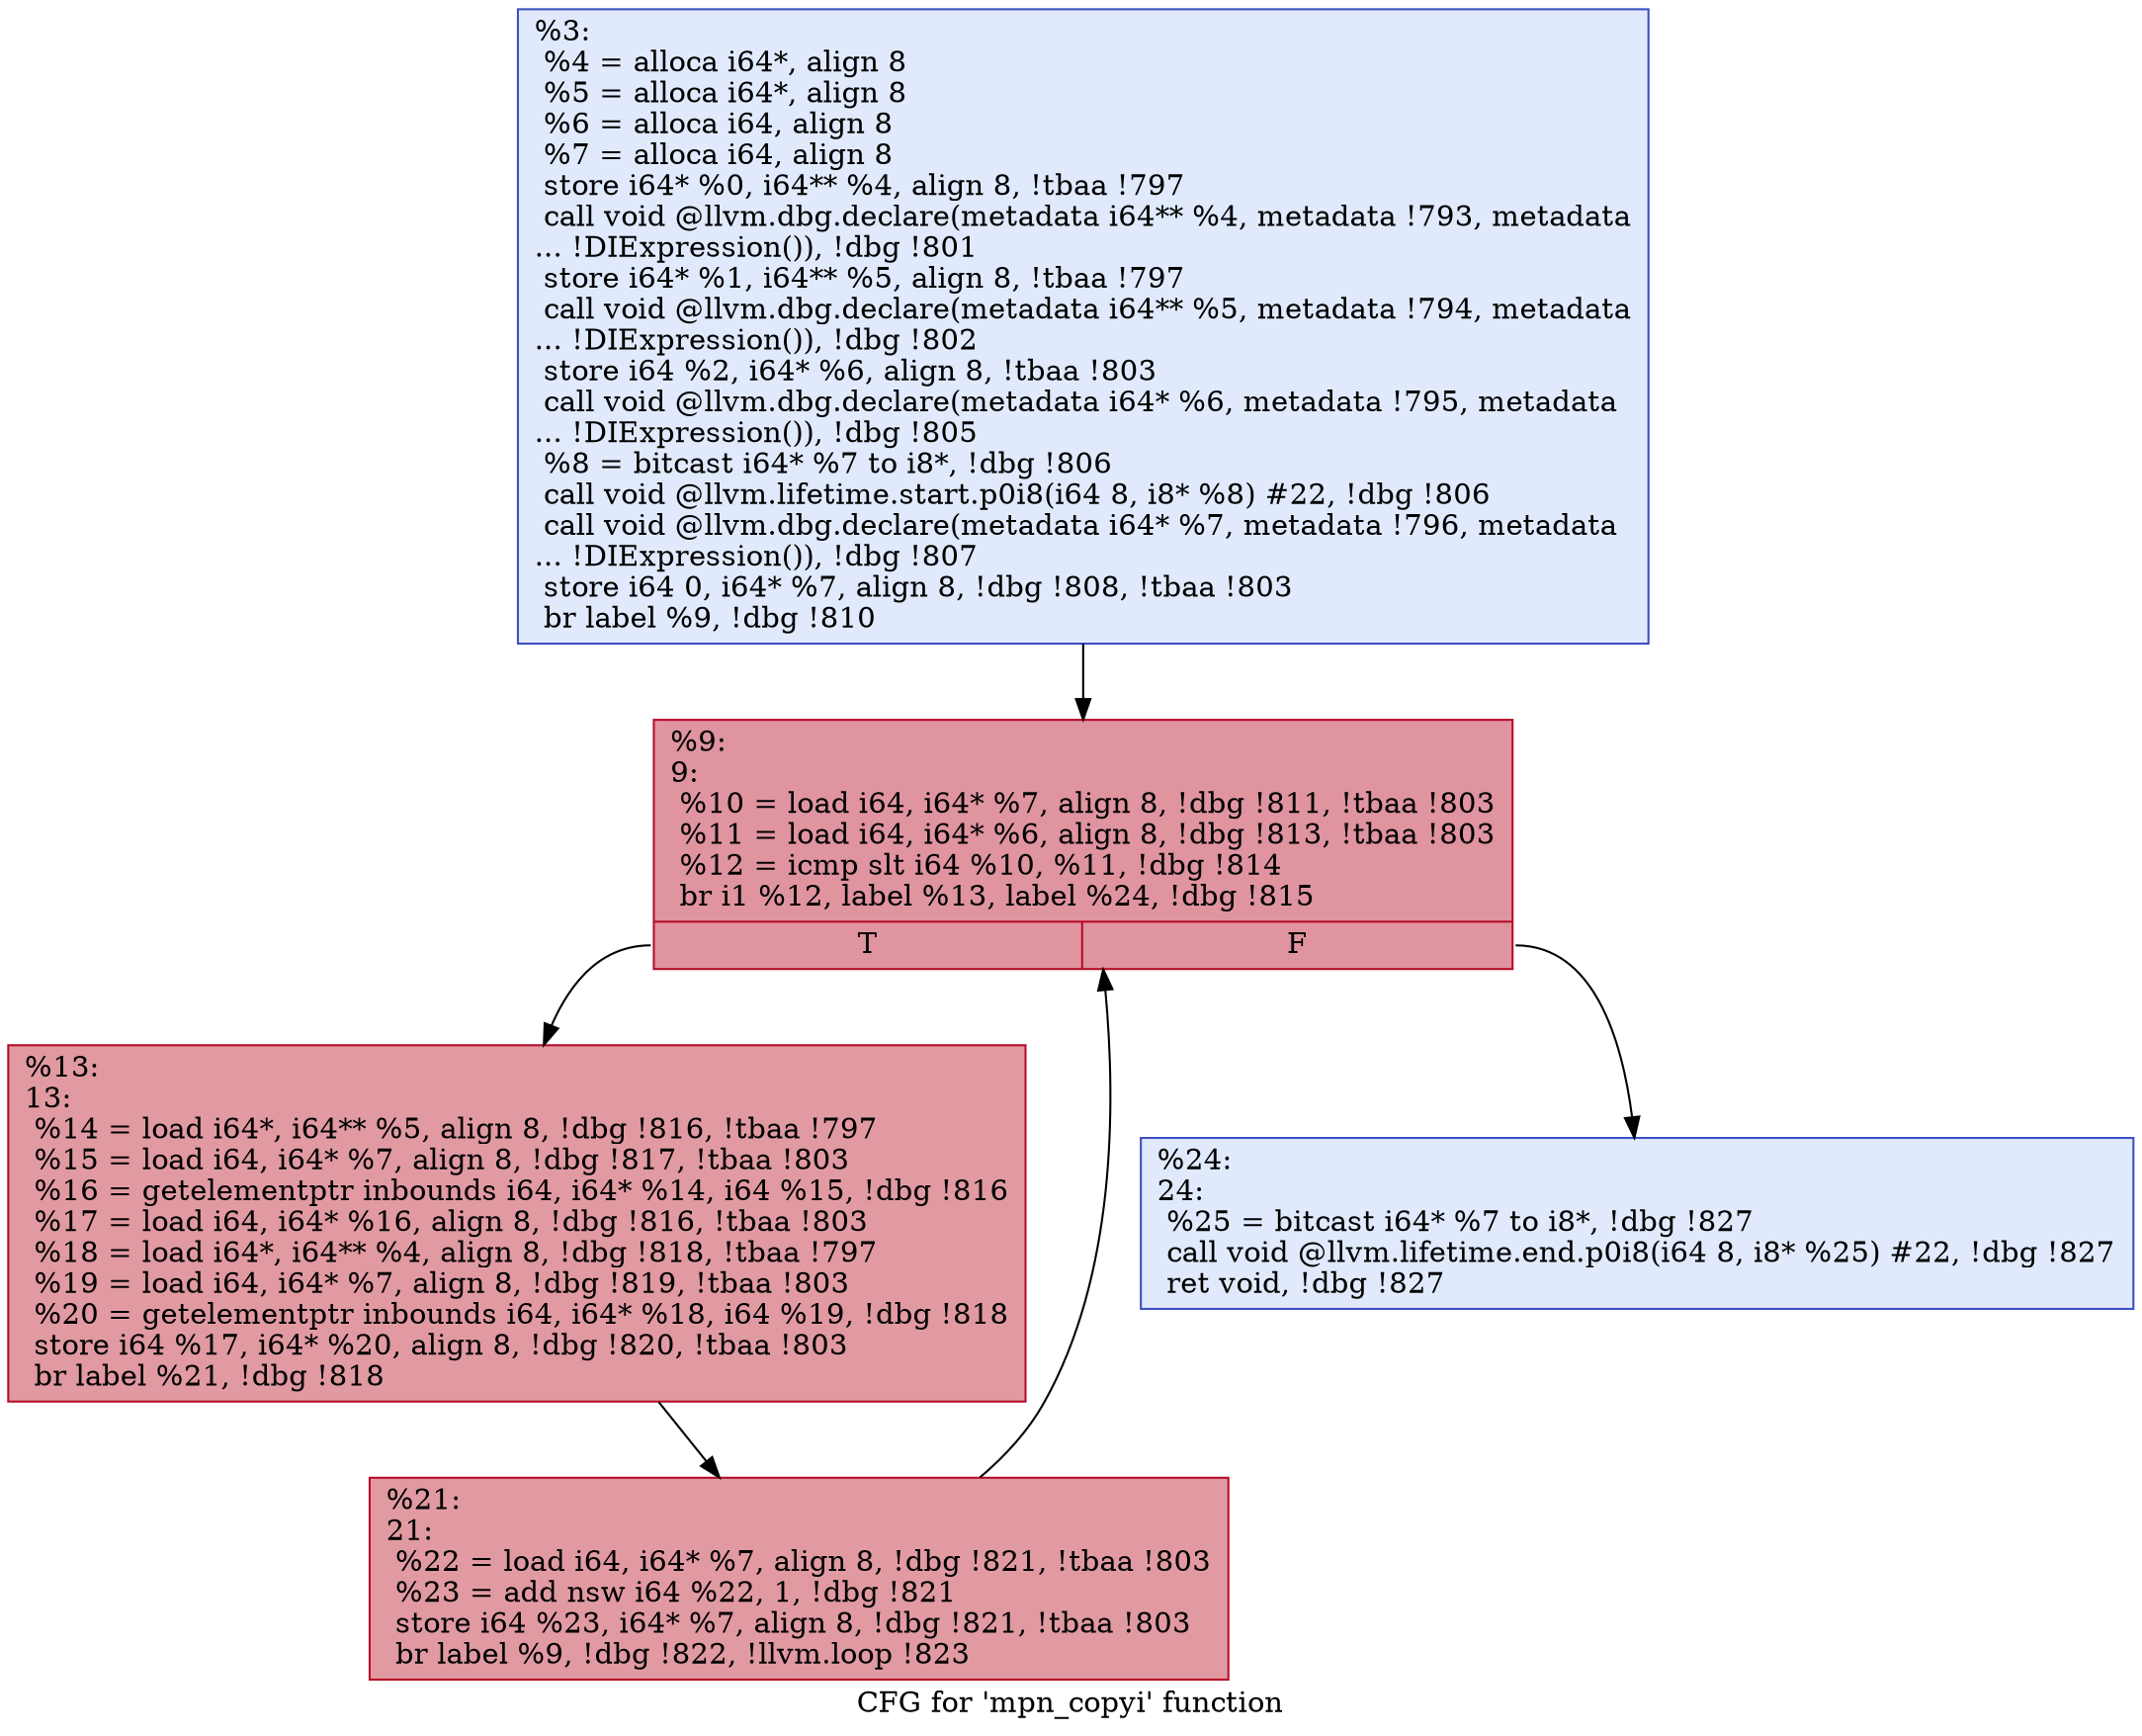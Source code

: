 digraph "CFG for 'mpn_copyi' function" {
	label="CFG for 'mpn_copyi' function";

	Node0x255ee70 [shape=record,color="#3d50c3ff", style=filled, fillcolor="#b9d0f970",label="{%3:\l  %4 = alloca i64*, align 8\l  %5 = alloca i64*, align 8\l  %6 = alloca i64, align 8\l  %7 = alloca i64, align 8\l  store i64* %0, i64** %4, align 8, !tbaa !797\l  call void @llvm.dbg.declare(metadata i64** %4, metadata !793, metadata\l... !DIExpression()), !dbg !801\l  store i64* %1, i64** %5, align 8, !tbaa !797\l  call void @llvm.dbg.declare(metadata i64** %5, metadata !794, metadata\l... !DIExpression()), !dbg !802\l  store i64 %2, i64* %6, align 8, !tbaa !803\l  call void @llvm.dbg.declare(metadata i64* %6, metadata !795, metadata\l... !DIExpression()), !dbg !805\l  %8 = bitcast i64* %7 to i8*, !dbg !806\l  call void @llvm.lifetime.start.p0i8(i64 8, i8* %8) #22, !dbg !806\l  call void @llvm.dbg.declare(metadata i64* %7, metadata !796, metadata\l... !DIExpression()), !dbg !807\l  store i64 0, i64* %7, align 8, !dbg !808, !tbaa !803\l  br label %9, !dbg !810\l}"];
	Node0x255ee70 -> Node0x255eef0;
	Node0x255eef0 [shape=record,color="#b70d28ff", style=filled, fillcolor="#b70d2870",label="{%9:\l9:                                                \l  %10 = load i64, i64* %7, align 8, !dbg !811, !tbaa !803\l  %11 = load i64, i64* %6, align 8, !dbg !813, !tbaa !803\l  %12 = icmp slt i64 %10, %11, !dbg !814\l  br i1 %12, label %13, label %24, !dbg !815\l|{<s0>T|<s1>F}}"];
	Node0x255eef0:s0 -> Node0x255ef40;
	Node0x255eef0:s1 -> Node0x255efe0;
	Node0x255ef40 [shape=record,color="#b70d28ff", style=filled, fillcolor="#bb1b2c70",label="{%13:\l13:                                               \l  %14 = load i64*, i64** %5, align 8, !dbg !816, !tbaa !797\l  %15 = load i64, i64* %7, align 8, !dbg !817, !tbaa !803\l  %16 = getelementptr inbounds i64, i64* %14, i64 %15, !dbg !816\l  %17 = load i64, i64* %16, align 8, !dbg !816, !tbaa !803\l  %18 = load i64*, i64** %4, align 8, !dbg !818, !tbaa !797\l  %19 = load i64, i64* %7, align 8, !dbg !819, !tbaa !803\l  %20 = getelementptr inbounds i64, i64* %18, i64 %19, !dbg !818\l  store i64 %17, i64* %20, align 8, !dbg !820, !tbaa !803\l  br label %21, !dbg !818\l}"];
	Node0x255ef40 -> Node0x255ef90;
	Node0x255ef90 [shape=record,color="#b70d28ff", style=filled, fillcolor="#bb1b2c70",label="{%21:\l21:                                               \l  %22 = load i64, i64* %7, align 8, !dbg !821, !tbaa !803\l  %23 = add nsw i64 %22, 1, !dbg !821\l  store i64 %23, i64* %7, align 8, !dbg !821, !tbaa !803\l  br label %9, !dbg !822, !llvm.loop !823\l}"];
	Node0x255ef90 -> Node0x255eef0;
	Node0x255efe0 [shape=record,color="#3d50c3ff", style=filled, fillcolor="#b9d0f970",label="{%24:\l24:                                               \l  %25 = bitcast i64* %7 to i8*, !dbg !827\l  call void @llvm.lifetime.end.p0i8(i64 8, i8* %25) #22, !dbg !827\l  ret void, !dbg !827\l}"];
}
